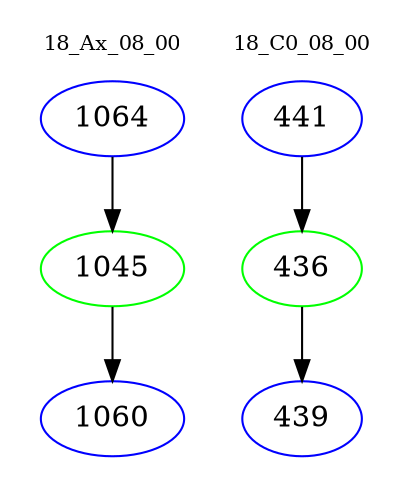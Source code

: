 digraph{
subgraph cluster_0 {
color = white
label = "18_Ax_08_00";
fontsize=10;
T0_1064 [label="1064", color="blue"]
T0_1064 -> T0_1045 [color="black"]
T0_1045 [label="1045", color="green"]
T0_1045 -> T0_1060 [color="black"]
T0_1060 [label="1060", color="blue"]
}
subgraph cluster_1 {
color = white
label = "18_C0_08_00";
fontsize=10;
T1_441 [label="441", color="blue"]
T1_441 -> T1_436 [color="black"]
T1_436 [label="436", color="green"]
T1_436 -> T1_439 [color="black"]
T1_439 [label="439", color="blue"]
}
}
